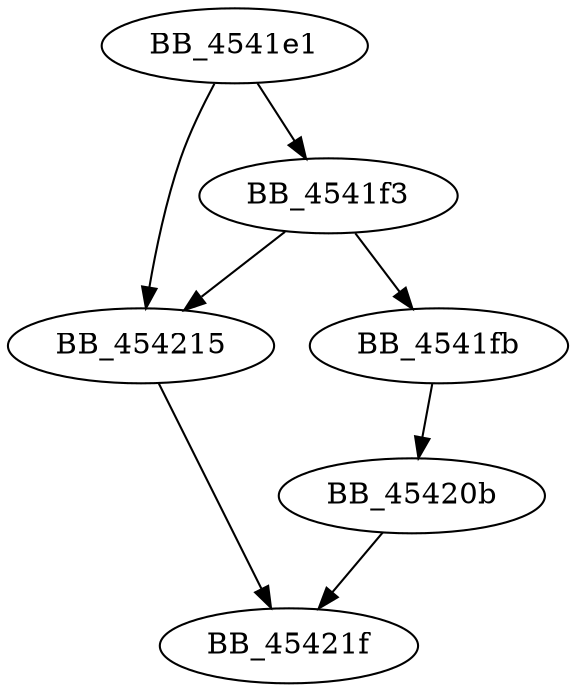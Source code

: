 DiGraph sub_4541E1{
BB_4541e1->BB_4541f3
BB_4541e1->BB_454215
BB_4541f3->BB_4541fb
BB_4541f3->BB_454215
BB_4541fb->BB_45420b
BB_45420b->BB_45421f
BB_454215->BB_45421f
}

